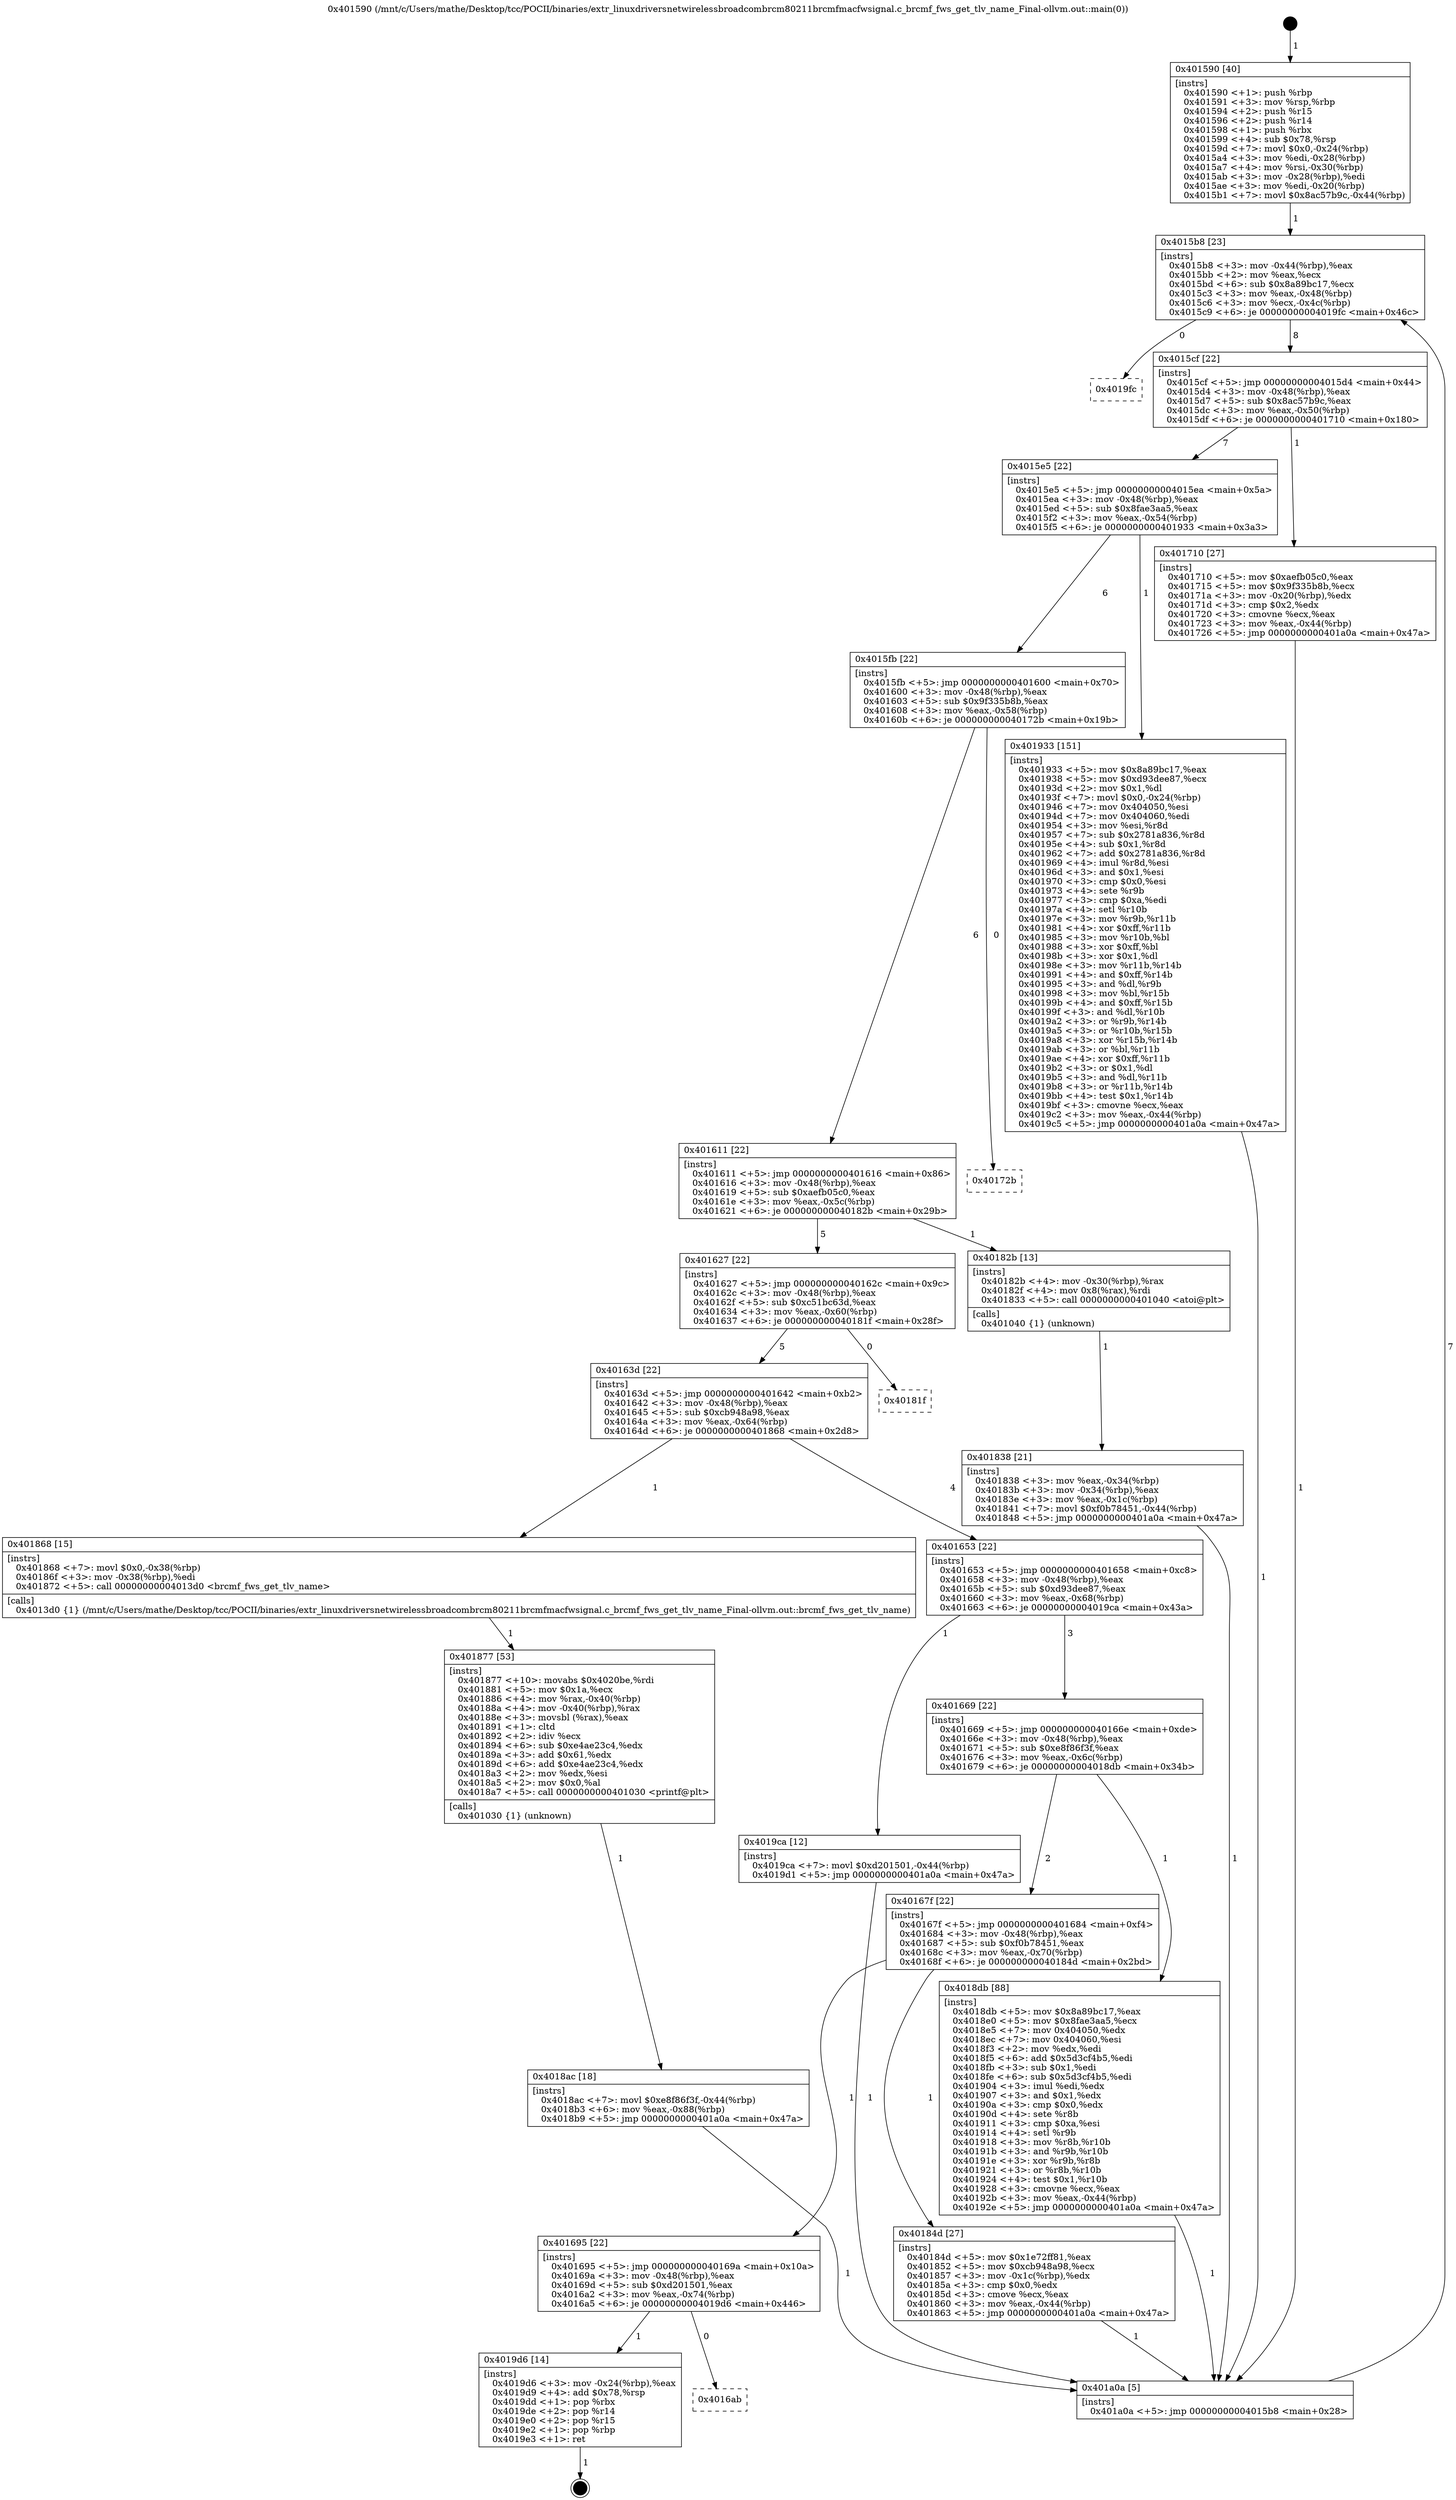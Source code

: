 digraph "0x401590" {
  label = "0x401590 (/mnt/c/Users/mathe/Desktop/tcc/POCII/binaries/extr_linuxdriversnetwirelessbroadcombrcm80211brcmfmacfwsignal.c_brcmf_fws_get_tlv_name_Final-ollvm.out::main(0))"
  labelloc = "t"
  node[shape=record]

  Entry [label="",width=0.3,height=0.3,shape=circle,fillcolor=black,style=filled]
  "0x4015b8" [label="{
     0x4015b8 [23]\l
     | [instrs]\l
     &nbsp;&nbsp;0x4015b8 \<+3\>: mov -0x44(%rbp),%eax\l
     &nbsp;&nbsp;0x4015bb \<+2\>: mov %eax,%ecx\l
     &nbsp;&nbsp;0x4015bd \<+6\>: sub $0x8a89bc17,%ecx\l
     &nbsp;&nbsp;0x4015c3 \<+3\>: mov %eax,-0x48(%rbp)\l
     &nbsp;&nbsp;0x4015c6 \<+3\>: mov %ecx,-0x4c(%rbp)\l
     &nbsp;&nbsp;0x4015c9 \<+6\>: je 00000000004019fc \<main+0x46c\>\l
  }"]
  "0x4019fc" [label="{
     0x4019fc\l
  }", style=dashed]
  "0x4015cf" [label="{
     0x4015cf [22]\l
     | [instrs]\l
     &nbsp;&nbsp;0x4015cf \<+5\>: jmp 00000000004015d4 \<main+0x44\>\l
     &nbsp;&nbsp;0x4015d4 \<+3\>: mov -0x48(%rbp),%eax\l
     &nbsp;&nbsp;0x4015d7 \<+5\>: sub $0x8ac57b9c,%eax\l
     &nbsp;&nbsp;0x4015dc \<+3\>: mov %eax,-0x50(%rbp)\l
     &nbsp;&nbsp;0x4015df \<+6\>: je 0000000000401710 \<main+0x180\>\l
  }"]
  Exit [label="",width=0.3,height=0.3,shape=circle,fillcolor=black,style=filled,peripheries=2]
  "0x401710" [label="{
     0x401710 [27]\l
     | [instrs]\l
     &nbsp;&nbsp;0x401710 \<+5\>: mov $0xaefb05c0,%eax\l
     &nbsp;&nbsp;0x401715 \<+5\>: mov $0x9f335b8b,%ecx\l
     &nbsp;&nbsp;0x40171a \<+3\>: mov -0x20(%rbp),%edx\l
     &nbsp;&nbsp;0x40171d \<+3\>: cmp $0x2,%edx\l
     &nbsp;&nbsp;0x401720 \<+3\>: cmovne %ecx,%eax\l
     &nbsp;&nbsp;0x401723 \<+3\>: mov %eax,-0x44(%rbp)\l
     &nbsp;&nbsp;0x401726 \<+5\>: jmp 0000000000401a0a \<main+0x47a\>\l
  }"]
  "0x4015e5" [label="{
     0x4015e5 [22]\l
     | [instrs]\l
     &nbsp;&nbsp;0x4015e5 \<+5\>: jmp 00000000004015ea \<main+0x5a\>\l
     &nbsp;&nbsp;0x4015ea \<+3\>: mov -0x48(%rbp),%eax\l
     &nbsp;&nbsp;0x4015ed \<+5\>: sub $0x8fae3aa5,%eax\l
     &nbsp;&nbsp;0x4015f2 \<+3\>: mov %eax,-0x54(%rbp)\l
     &nbsp;&nbsp;0x4015f5 \<+6\>: je 0000000000401933 \<main+0x3a3\>\l
  }"]
  "0x401a0a" [label="{
     0x401a0a [5]\l
     | [instrs]\l
     &nbsp;&nbsp;0x401a0a \<+5\>: jmp 00000000004015b8 \<main+0x28\>\l
  }"]
  "0x401590" [label="{
     0x401590 [40]\l
     | [instrs]\l
     &nbsp;&nbsp;0x401590 \<+1\>: push %rbp\l
     &nbsp;&nbsp;0x401591 \<+3\>: mov %rsp,%rbp\l
     &nbsp;&nbsp;0x401594 \<+2\>: push %r15\l
     &nbsp;&nbsp;0x401596 \<+2\>: push %r14\l
     &nbsp;&nbsp;0x401598 \<+1\>: push %rbx\l
     &nbsp;&nbsp;0x401599 \<+4\>: sub $0x78,%rsp\l
     &nbsp;&nbsp;0x40159d \<+7\>: movl $0x0,-0x24(%rbp)\l
     &nbsp;&nbsp;0x4015a4 \<+3\>: mov %edi,-0x28(%rbp)\l
     &nbsp;&nbsp;0x4015a7 \<+4\>: mov %rsi,-0x30(%rbp)\l
     &nbsp;&nbsp;0x4015ab \<+3\>: mov -0x28(%rbp),%edi\l
     &nbsp;&nbsp;0x4015ae \<+3\>: mov %edi,-0x20(%rbp)\l
     &nbsp;&nbsp;0x4015b1 \<+7\>: movl $0x8ac57b9c,-0x44(%rbp)\l
  }"]
  "0x4016ab" [label="{
     0x4016ab\l
  }", style=dashed]
  "0x401933" [label="{
     0x401933 [151]\l
     | [instrs]\l
     &nbsp;&nbsp;0x401933 \<+5\>: mov $0x8a89bc17,%eax\l
     &nbsp;&nbsp;0x401938 \<+5\>: mov $0xd93dee87,%ecx\l
     &nbsp;&nbsp;0x40193d \<+2\>: mov $0x1,%dl\l
     &nbsp;&nbsp;0x40193f \<+7\>: movl $0x0,-0x24(%rbp)\l
     &nbsp;&nbsp;0x401946 \<+7\>: mov 0x404050,%esi\l
     &nbsp;&nbsp;0x40194d \<+7\>: mov 0x404060,%edi\l
     &nbsp;&nbsp;0x401954 \<+3\>: mov %esi,%r8d\l
     &nbsp;&nbsp;0x401957 \<+7\>: sub $0x2781a836,%r8d\l
     &nbsp;&nbsp;0x40195e \<+4\>: sub $0x1,%r8d\l
     &nbsp;&nbsp;0x401962 \<+7\>: add $0x2781a836,%r8d\l
     &nbsp;&nbsp;0x401969 \<+4\>: imul %r8d,%esi\l
     &nbsp;&nbsp;0x40196d \<+3\>: and $0x1,%esi\l
     &nbsp;&nbsp;0x401970 \<+3\>: cmp $0x0,%esi\l
     &nbsp;&nbsp;0x401973 \<+4\>: sete %r9b\l
     &nbsp;&nbsp;0x401977 \<+3\>: cmp $0xa,%edi\l
     &nbsp;&nbsp;0x40197a \<+4\>: setl %r10b\l
     &nbsp;&nbsp;0x40197e \<+3\>: mov %r9b,%r11b\l
     &nbsp;&nbsp;0x401981 \<+4\>: xor $0xff,%r11b\l
     &nbsp;&nbsp;0x401985 \<+3\>: mov %r10b,%bl\l
     &nbsp;&nbsp;0x401988 \<+3\>: xor $0xff,%bl\l
     &nbsp;&nbsp;0x40198b \<+3\>: xor $0x1,%dl\l
     &nbsp;&nbsp;0x40198e \<+3\>: mov %r11b,%r14b\l
     &nbsp;&nbsp;0x401991 \<+4\>: and $0xff,%r14b\l
     &nbsp;&nbsp;0x401995 \<+3\>: and %dl,%r9b\l
     &nbsp;&nbsp;0x401998 \<+3\>: mov %bl,%r15b\l
     &nbsp;&nbsp;0x40199b \<+4\>: and $0xff,%r15b\l
     &nbsp;&nbsp;0x40199f \<+3\>: and %dl,%r10b\l
     &nbsp;&nbsp;0x4019a2 \<+3\>: or %r9b,%r14b\l
     &nbsp;&nbsp;0x4019a5 \<+3\>: or %r10b,%r15b\l
     &nbsp;&nbsp;0x4019a8 \<+3\>: xor %r15b,%r14b\l
     &nbsp;&nbsp;0x4019ab \<+3\>: or %bl,%r11b\l
     &nbsp;&nbsp;0x4019ae \<+4\>: xor $0xff,%r11b\l
     &nbsp;&nbsp;0x4019b2 \<+3\>: or $0x1,%dl\l
     &nbsp;&nbsp;0x4019b5 \<+3\>: and %dl,%r11b\l
     &nbsp;&nbsp;0x4019b8 \<+3\>: or %r11b,%r14b\l
     &nbsp;&nbsp;0x4019bb \<+4\>: test $0x1,%r14b\l
     &nbsp;&nbsp;0x4019bf \<+3\>: cmovne %ecx,%eax\l
     &nbsp;&nbsp;0x4019c2 \<+3\>: mov %eax,-0x44(%rbp)\l
     &nbsp;&nbsp;0x4019c5 \<+5\>: jmp 0000000000401a0a \<main+0x47a\>\l
  }"]
  "0x4015fb" [label="{
     0x4015fb [22]\l
     | [instrs]\l
     &nbsp;&nbsp;0x4015fb \<+5\>: jmp 0000000000401600 \<main+0x70\>\l
     &nbsp;&nbsp;0x401600 \<+3\>: mov -0x48(%rbp),%eax\l
     &nbsp;&nbsp;0x401603 \<+5\>: sub $0x9f335b8b,%eax\l
     &nbsp;&nbsp;0x401608 \<+3\>: mov %eax,-0x58(%rbp)\l
     &nbsp;&nbsp;0x40160b \<+6\>: je 000000000040172b \<main+0x19b\>\l
  }"]
  "0x4019d6" [label="{
     0x4019d6 [14]\l
     | [instrs]\l
     &nbsp;&nbsp;0x4019d6 \<+3\>: mov -0x24(%rbp),%eax\l
     &nbsp;&nbsp;0x4019d9 \<+4\>: add $0x78,%rsp\l
     &nbsp;&nbsp;0x4019dd \<+1\>: pop %rbx\l
     &nbsp;&nbsp;0x4019de \<+2\>: pop %r14\l
     &nbsp;&nbsp;0x4019e0 \<+2\>: pop %r15\l
     &nbsp;&nbsp;0x4019e2 \<+1\>: pop %rbp\l
     &nbsp;&nbsp;0x4019e3 \<+1\>: ret\l
  }"]
  "0x40172b" [label="{
     0x40172b\l
  }", style=dashed]
  "0x401611" [label="{
     0x401611 [22]\l
     | [instrs]\l
     &nbsp;&nbsp;0x401611 \<+5\>: jmp 0000000000401616 \<main+0x86\>\l
     &nbsp;&nbsp;0x401616 \<+3\>: mov -0x48(%rbp),%eax\l
     &nbsp;&nbsp;0x401619 \<+5\>: sub $0xaefb05c0,%eax\l
     &nbsp;&nbsp;0x40161e \<+3\>: mov %eax,-0x5c(%rbp)\l
     &nbsp;&nbsp;0x401621 \<+6\>: je 000000000040182b \<main+0x29b\>\l
  }"]
  "0x4018ac" [label="{
     0x4018ac [18]\l
     | [instrs]\l
     &nbsp;&nbsp;0x4018ac \<+7\>: movl $0xe8f86f3f,-0x44(%rbp)\l
     &nbsp;&nbsp;0x4018b3 \<+6\>: mov %eax,-0x88(%rbp)\l
     &nbsp;&nbsp;0x4018b9 \<+5\>: jmp 0000000000401a0a \<main+0x47a\>\l
  }"]
  "0x40182b" [label="{
     0x40182b [13]\l
     | [instrs]\l
     &nbsp;&nbsp;0x40182b \<+4\>: mov -0x30(%rbp),%rax\l
     &nbsp;&nbsp;0x40182f \<+4\>: mov 0x8(%rax),%rdi\l
     &nbsp;&nbsp;0x401833 \<+5\>: call 0000000000401040 \<atoi@plt\>\l
     | [calls]\l
     &nbsp;&nbsp;0x401040 \{1\} (unknown)\l
  }"]
  "0x401627" [label="{
     0x401627 [22]\l
     | [instrs]\l
     &nbsp;&nbsp;0x401627 \<+5\>: jmp 000000000040162c \<main+0x9c\>\l
     &nbsp;&nbsp;0x40162c \<+3\>: mov -0x48(%rbp),%eax\l
     &nbsp;&nbsp;0x40162f \<+5\>: sub $0xc51bc63d,%eax\l
     &nbsp;&nbsp;0x401634 \<+3\>: mov %eax,-0x60(%rbp)\l
     &nbsp;&nbsp;0x401637 \<+6\>: je 000000000040181f \<main+0x28f\>\l
  }"]
  "0x401838" [label="{
     0x401838 [21]\l
     | [instrs]\l
     &nbsp;&nbsp;0x401838 \<+3\>: mov %eax,-0x34(%rbp)\l
     &nbsp;&nbsp;0x40183b \<+3\>: mov -0x34(%rbp),%eax\l
     &nbsp;&nbsp;0x40183e \<+3\>: mov %eax,-0x1c(%rbp)\l
     &nbsp;&nbsp;0x401841 \<+7\>: movl $0xf0b78451,-0x44(%rbp)\l
     &nbsp;&nbsp;0x401848 \<+5\>: jmp 0000000000401a0a \<main+0x47a\>\l
  }"]
  "0x401877" [label="{
     0x401877 [53]\l
     | [instrs]\l
     &nbsp;&nbsp;0x401877 \<+10\>: movabs $0x4020be,%rdi\l
     &nbsp;&nbsp;0x401881 \<+5\>: mov $0x1a,%ecx\l
     &nbsp;&nbsp;0x401886 \<+4\>: mov %rax,-0x40(%rbp)\l
     &nbsp;&nbsp;0x40188a \<+4\>: mov -0x40(%rbp),%rax\l
     &nbsp;&nbsp;0x40188e \<+3\>: movsbl (%rax),%eax\l
     &nbsp;&nbsp;0x401891 \<+1\>: cltd\l
     &nbsp;&nbsp;0x401892 \<+2\>: idiv %ecx\l
     &nbsp;&nbsp;0x401894 \<+6\>: sub $0xe4ae23c4,%edx\l
     &nbsp;&nbsp;0x40189a \<+3\>: add $0x61,%edx\l
     &nbsp;&nbsp;0x40189d \<+6\>: add $0xe4ae23c4,%edx\l
     &nbsp;&nbsp;0x4018a3 \<+2\>: mov %edx,%esi\l
     &nbsp;&nbsp;0x4018a5 \<+2\>: mov $0x0,%al\l
     &nbsp;&nbsp;0x4018a7 \<+5\>: call 0000000000401030 \<printf@plt\>\l
     | [calls]\l
     &nbsp;&nbsp;0x401030 \{1\} (unknown)\l
  }"]
  "0x40181f" [label="{
     0x40181f\l
  }", style=dashed]
  "0x40163d" [label="{
     0x40163d [22]\l
     | [instrs]\l
     &nbsp;&nbsp;0x40163d \<+5\>: jmp 0000000000401642 \<main+0xb2\>\l
     &nbsp;&nbsp;0x401642 \<+3\>: mov -0x48(%rbp),%eax\l
     &nbsp;&nbsp;0x401645 \<+5\>: sub $0xcb948a98,%eax\l
     &nbsp;&nbsp;0x40164a \<+3\>: mov %eax,-0x64(%rbp)\l
     &nbsp;&nbsp;0x40164d \<+6\>: je 0000000000401868 \<main+0x2d8\>\l
  }"]
  "0x401695" [label="{
     0x401695 [22]\l
     | [instrs]\l
     &nbsp;&nbsp;0x401695 \<+5\>: jmp 000000000040169a \<main+0x10a\>\l
     &nbsp;&nbsp;0x40169a \<+3\>: mov -0x48(%rbp),%eax\l
     &nbsp;&nbsp;0x40169d \<+5\>: sub $0xd201501,%eax\l
     &nbsp;&nbsp;0x4016a2 \<+3\>: mov %eax,-0x74(%rbp)\l
     &nbsp;&nbsp;0x4016a5 \<+6\>: je 00000000004019d6 \<main+0x446\>\l
  }"]
  "0x401868" [label="{
     0x401868 [15]\l
     | [instrs]\l
     &nbsp;&nbsp;0x401868 \<+7\>: movl $0x0,-0x38(%rbp)\l
     &nbsp;&nbsp;0x40186f \<+3\>: mov -0x38(%rbp),%edi\l
     &nbsp;&nbsp;0x401872 \<+5\>: call 00000000004013d0 \<brcmf_fws_get_tlv_name\>\l
     | [calls]\l
     &nbsp;&nbsp;0x4013d0 \{1\} (/mnt/c/Users/mathe/Desktop/tcc/POCII/binaries/extr_linuxdriversnetwirelessbroadcombrcm80211brcmfmacfwsignal.c_brcmf_fws_get_tlv_name_Final-ollvm.out::brcmf_fws_get_tlv_name)\l
  }"]
  "0x401653" [label="{
     0x401653 [22]\l
     | [instrs]\l
     &nbsp;&nbsp;0x401653 \<+5\>: jmp 0000000000401658 \<main+0xc8\>\l
     &nbsp;&nbsp;0x401658 \<+3\>: mov -0x48(%rbp),%eax\l
     &nbsp;&nbsp;0x40165b \<+5\>: sub $0xd93dee87,%eax\l
     &nbsp;&nbsp;0x401660 \<+3\>: mov %eax,-0x68(%rbp)\l
     &nbsp;&nbsp;0x401663 \<+6\>: je 00000000004019ca \<main+0x43a\>\l
  }"]
  "0x40184d" [label="{
     0x40184d [27]\l
     | [instrs]\l
     &nbsp;&nbsp;0x40184d \<+5\>: mov $0x1e72ff81,%eax\l
     &nbsp;&nbsp;0x401852 \<+5\>: mov $0xcb948a98,%ecx\l
     &nbsp;&nbsp;0x401857 \<+3\>: mov -0x1c(%rbp),%edx\l
     &nbsp;&nbsp;0x40185a \<+3\>: cmp $0x0,%edx\l
     &nbsp;&nbsp;0x40185d \<+3\>: cmove %ecx,%eax\l
     &nbsp;&nbsp;0x401860 \<+3\>: mov %eax,-0x44(%rbp)\l
     &nbsp;&nbsp;0x401863 \<+5\>: jmp 0000000000401a0a \<main+0x47a\>\l
  }"]
  "0x4019ca" [label="{
     0x4019ca [12]\l
     | [instrs]\l
     &nbsp;&nbsp;0x4019ca \<+7\>: movl $0xd201501,-0x44(%rbp)\l
     &nbsp;&nbsp;0x4019d1 \<+5\>: jmp 0000000000401a0a \<main+0x47a\>\l
  }"]
  "0x401669" [label="{
     0x401669 [22]\l
     | [instrs]\l
     &nbsp;&nbsp;0x401669 \<+5\>: jmp 000000000040166e \<main+0xde\>\l
     &nbsp;&nbsp;0x40166e \<+3\>: mov -0x48(%rbp),%eax\l
     &nbsp;&nbsp;0x401671 \<+5\>: sub $0xe8f86f3f,%eax\l
     &nbsp;&nbsp;0x401676 \<+3\>: mov %eax,-0x6c(%rbp)\l
     &nbsp;&nbsp;0x401679 \<+6\>: je 00000000004018db \<main+0x34b\>\l
  }"]
  "0x40167f" [label="{
     0x40167f [22]\l
     | [instrs]\l
     &nbsp;&nbsp;0x40167f \<+5\>: jmp 0000000000401684 \<main+0xf4\>\l
     &nbsp;&nbsp;0x401684 \<+3\>: mov -0x48(%rbp),%eax\l
     &nbsp;&nbsp;0x401687 \<+5\>: sub $0xf0b78451,%eax\l
     &nbsp;&nbsp;0x40168c \<+3\>: mov %eax,-0x70(%rbp)\l
     &nbsp;&nbsp;0x40168f \<+6\>: je 000000000040184d \<main+0x2bd\>\l
  }"]
  "0x4018db" [label="{
     0x4018db [88]\l
     | [instrs]\l
     &nbsp;&nbsp;0x4018db \<+5\>: mov $0x8a89bc17,%eax\l
     &nbsp;&nbsp;0x4018e0 \<+5\>: mov $0x8fae3aa5,%ecx\l
     &nbsp;&nbsp;0x4018e5 \<+7\>: mov 0x404050,%edx\l
     &nbsp;&nbsp;0x4018ec \<+7\>: mov 0x404060,%esi\l
     &nbsp;&nbsp;0x4018f3 \<+2\>: mov %edx,%edi\l
     &nbsp;&nbsp;0x4018f5 \<+6\>: add $0x5d3cf4b5,%edi\l
     &nbsp;&nbsp;0x4018fb \<+3\>: sub $0x1,%edi\l
     &nbsp;&nbsp;0x4018fe \<+6\>: sub $0x5d3cf4b5,%edi\l
     &nbsp;&nbsp;0x401904 \<+3\>: imul %edi,%edx\l
     &nbsp;&nbsp;0x401907 \<+3\>: and $0x1,%edx\l
     &nbsp;&nbsp;0x40190a \<+3\>: cmp $0x0,%edx\l
     &nbsp;&nbsp;0x40190d \<+4\>: sete %r8b\l
     &nbsp;&nbsp;0x401911 \<+3\>: cmp $0xa,%esi\l
     &nbsp;&nbsp;0x401914 \<+4\>: setl %r9b\l
     &nbsp;&nbsp;0x401918 \<+3\>: mov %r8b,%r10b\l
     &nbsp;&nbsp;0x40191b \<+3\>: and %r9b,%r10b\l
     &nbsp;&nbsp;0x40191e \<+3\>: xor %r9b,%r8b\l
     &nbsp;&nbsp;0x401921 \<+3\>: or %r8b,%r10b\l
     &nbsp;&nbsp;0x401924 \<+4\>: test $0x1,%r10b\l
     &nbsp;&nbsp;0x401928 \<+3\>: cmovne %ecx,%eax\l
     &nbsp;&nbsp;0x40192b \<+3\>: mov %eax,-0x44(%rbp)\l
     &nbsp;&nbsp;0x40192e \<+5\>: jmp 0000000000401a0a \<main+0x47a\>\l
  }"]
  Entry -> "0x401590" [label=" 1"]
  "0x4015b8" -> "0x4019fc" [label=" 0"]
  "0x4015b8" -> "0x4015cf" [label=" 8"]
  "0x4019d6" -> Exit [label=" 1"]
  "0x4015cf" -> "0x401710" [label=" 1"]
  "0x4015cf" -> "0x4015e5" [label=" 7"]
  "0x401710" -> "0x401a0a" [label=" 1"]
  "0x401590" -> "0x4015b8" [label=" 1"]
  "0x401a0a" -> "0x4015b8" [label=" 7"]
  "0x401695" -> "0x4016ab" [label=" 0"]
  "0x4015e5" -> "0x401933" [label=" 1"]
  "0x4015e5" -> "0x4015fb" [label=" 6"]
  "0x401695" -> "0x4019d6" [label=" 1"]
  "0x4015fb" -> "0x40172b" [label=" 0"]
  "0x4015fb" -> "0x401611" [label=" 6"]
  "0x4019ca" -> "0x401a0a" [label=" 1"]
  "0x401611" -> "0x40182b" [label=" 1"]
  "0x401611" -> "0x401627" [label=" 5"]
  "0x40182b" -> "0x401838" [label=" 1"]
  "0x401838" -> "0x401a0a" [label=" 1"]
  "0x401933" -> "0x401a0a" [label=" 1"]
  "0x401627" -> "0x40181f" [label=" 0"]
  "0x401627" -> "0x40163d" [label=" 5"]
  "0x4018db" -> "0x401a0a" [label=" 1"]
  "0x40163d" -> "0x401868" [label=" 1"]
  "0x40163d" -> "0x401653" [label=" 4"]
  "0x4018ac" -> "0x401a0a" [label=" 1"]
  "0x401653" -> "0x4019ca" [label=" 1"]
  "0x401653" -> "0x401669" [label=" 3"]
  "0x401877" -> "0x4018ac" [label=" 1"]
  "0x401669" -> "0x4018db" [label=" 1"]
  "0x401669" -> "0x40167f" [label=" 2"]
  "0x401868" -> "0x401877" [label=" 1"]
  "0x40167f" -> "0x40184d" [label=" 1"]
  "0x40167f" -> "0x401695" [label=" 1"]
  "0x40184d" -> "0x401a0a" [label=" 1"]
}
